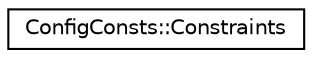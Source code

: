 digraph "Graphical Class Hierarchy"
{
 // LATEX_PDF_SIZE
  edge [fontname="Helvetica",fontsize="10",labelfontname="Helvetica",labelfontsize="10"];
  node [fontname="Helvetica",fontsize="10",shape=record];
  rankdir="LR";
  Node0 [label="ConfigConsts::Constraints",height=0.2,width=0.4,color="black", fillcolor="white", style="filled",URL="$struct_config_consts_1_1_constraints.html",tooltip=" "];
}
